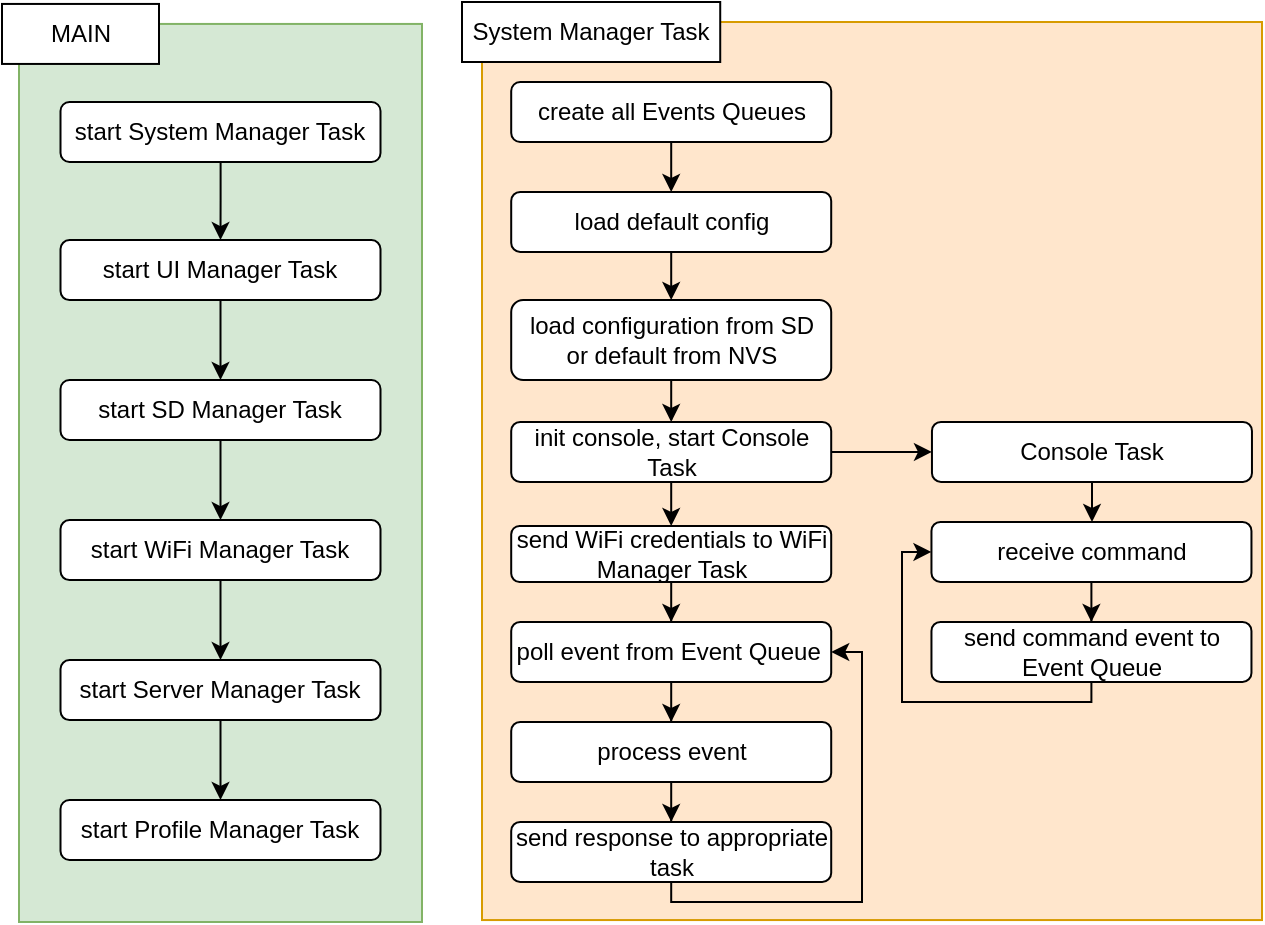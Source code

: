 <mxfile version="22.1.17" type="device">
  <diagram name="Strona-1" id="QGczORv0UqKZ5apIK8_u">
    <mxGraphModel dx="1018" dy="517" grid="1" gridSize="10" guides="1" tooltips="1" connect="1" arrows="1" fold="1" page="1" pageScale="1" pageWidth="3600" pageHeight="4800" math="0" shadow="0">
      <root>
        <mxCell id="0" />
        <mxCell id="1" parent="0" />
        <mxCell id="wlZTuIflVcCgHiDRNBI7-1" value="" style="rounded=0;whiteSpace=wrap;html=1;fillColor=#d5e8d4;strokeColor=#82b366;" vertex="1" parent="1">
          <mxGeometry x="8.5" y="10.97" width="201.5" height="449.03" as="geometry" />
        </mxCell>
        <mxCell id="wlZTuIflVcCgHiDRNBI7-2" value="MAIN" style="rounded=0;whiteSpace=wrap;html=1;" vertex="1" parent="1">
          <mxGeometry y="0.97" width="78.5" height="30" as="geometry" />
        </mxCell>
        <mxCell id="wlZTuIflVcCgHiDRNBI7-3" style="edgeStyle=orthogonalEdgeStyle;rounded=0;orthogonalLoop=1;jettySize=auto;html=1;" edge="1" parent="1" source="wlZTuIflVcCgHiDRNBI7-4" target="wlZTuIflVcCgHiDRNBI7-8">
          <mxGeometry relative="1" as="geometry" />
        </mxCell>
        <mxCell id="wlZTuIflVcCgHiDRNBI7-4" value="start UI Manager Task" style="rounded=1;whiteSpace=wrap;html=1;" vertex="1" parent="1">
          <mxGeometry x="29.25" y="119.03" width="160" height="30" as="geometry" />
        </mxCell>
        <mxCell id="wlZTuIflVcCgHiDRNBI7-5" style="edgeStyle=orthogonalEdgeStyle;rounded=0;orthogonalLoop=1;jettySize=auto;html=1;entryX=0.5;entryY=0;entryDx=0;entryDy=0;" edge="1" parent="1" source="wlZTuIflVcCgHiDRNBI7-6" target="wlZTuIflVcCgHiDRNBI7-4">
          <mxGeometry relative="1" as="geometry" />
        </mxCell>
        <mxCell id="wlZTuIflVcCgHiDRNBI7-6" value="start System Manager Task" style="rounded=1;whiteSpace=wrap;html=1;" vertex="1" parent="1">
          <mxGeometry x="29.25" y="50" width="160" height="30" as="geometry" />
        </mxCell>
        <mxCell id="wlZTuIflVcCgHiDRNBI7-7" style="edgeStyle=orthogonalEdgeStyle;rounded=0;orthogonalLoop=1;jettySize=auto;html=1;entryX=0.5;entryY=0;entryDx=0;entryDy=0;" edge="1" parent="1" source="wlZTuIflVcCgHiDRNBI7-8" target="wlZTuIflVcCgHiDRNBI7-10">
          <mxGeometry relative="1" as="geometry" />
        </mxCell>
        <mxCell id="wlZTuIflVcCgHiDRNBI7-8" value="start SD Manager Task" style="rounded=1;whiteSpace=wrap;html=1;" vertex="1" parent="1">
          <mxGeometry x="29.25" y="189" width="160" height="30" as="geometry" />
        </mxCell>
        <mxCell id="wlZTuIflVcCgHiDRNBI7-9" style="edgeStyle=orthogonalEdgeStyle;rounded=0;orthogonalLoop=1;jettySize=auto;html=1;entryX=0.5;entryY=0;entryDx=0;entryDy=0;" edge="1" parent="1" source="wlZTuIflVcCgHiDRNBI7-10" target="wlZTuIflVcCgHiDRNBI7-12">
          <mxGeometry relative="1" as="geometry" />
        </mxCell>
        <mxCell id="wlZTuIflVcCgHiDRNBI7-10" value="start WiFi Manager Task" style="rounded=1;whiteSpace=wrap;html=1;" vertex="1" parent="1">
          <mxGeometry x="29.25" y="259.03" width="160" height="30" as="geometry" />
        </mxCell>
        <mxCell id="wlZTuIflVcCgHiDRNBI7-11" style="edgeStyle=orthogonalEdgeStyle;rounded=0;orthogonalLoop=1;jettySize=auto;html=1;entryX=0.5;entryY=0;entryDx=0;entryDy=0;" edge="1" parent="1" source="wlZTuIflVcCgHiDRNBI7-12" target="wlZTuIflVcCgHiDRNBI7-13">
          <mxGeometry relative="1" as="geometry" />
        </mxCell>
        <mxCell id="wlZTuIflVcCgHiDRNBI7-12" value="start Server Manager Task" style="rounded=1;whiteSpace=wrap;html=1;" vertex="1" parent="1">
          <mxGeometry x="29.25" y="329.03" width="160" height="30" as="geometry" />
        </mxCell>
        <mxCell id="wlZTuIflVcCgHiDRNBI7-13" value="start Profile Manager Task" style="rounded=1;whiteSpace=wrap;html=1;" vertex="1" parent="1">
          <mxGeometry x="29.25" y="399" width="160" height="30" as="geometry" />
        </mxCell>
        <mxCell id="wlZTuIflVcCgHiDRNBI7-14" value="" style="rounded=0;whiteSpace=wrap;html=1;fillColor=#ffe6cc;strokeColor=#d79b00;" vertex="1" parent="1">
          <mxGeometry x="240" y="10" width="390" height="449.03" as="geometry" />
        </mxCell>
        <mxCell id="wlZTuIflVcCgHiDRNBI7-15" style="edgeStyle=orthogonalEdgeStyle;rounded=0;orthogonalLoop=1;jettySize=auto;html=1;entryX=0.5;entryY=0;entryDx=0;entryDy=0;" edge="1" parent="1" source="wlZTuIflVcCgHiDRNBI7-16" target="wlZTuIflVcCgHiDRNBI7-35">
          <mxGeometry relative="1" as="geometry" />
        </mxCell>
        <mxCell id="wlZTuIflVcCgHiDRNBI7-16" value="load default config" style="rounded=1;whiteSpace=wrap;html=1;" vertex="1" parent="1">
          <mxGeometry x="254.6" y="94.97" width="160" height="30" as="geometry" />
        </mxCell>
        <mxCell id="wlZTuIflVcCgHiDRNBI7-17" value="System Manager Task" style="rounded=0;whiteSpace=wrap;html=1;" vertex="1" parent="1">
          <mxGeometry x="230" y="2.731e-14" width="129.11" height="30" as="geometry" />
        </mxCell>
        <mxCell id="wlZTuIflVcCgHiDRNBI7-18" style="edgeStyle=orthogonalEdgeStyle;rounded=0;orthogonalLoop=1;jettySize=auto;html=1;entryX=0.5;entryY=0;entryDx=0;entryDy=0;" edge="1" parent="1" source="wlZTuIflVcCgHiDRNBI7-19" target="wlZTuIflVcCgHiDRNBI7-16">
          <mxGeometry relative="1" as="geometry" />
        </mxCell>
        <mxCell id="wlZTuIflVcCgHiDRNBI7-19" value="create all Events Queues" style="rounded=1;whiteSpace=wrap;html=1;" vertex="1" parent="1">
          <mxGeometry x="254.6" y="40.0" width="160" height="30" as="geometry" />
        </mxCell>
        <mxCell id="wlZTuIflVcCgHiDRNBI7-20" style="edgeStyle=orthogonalEdgeStyle;rounded=0;orthogonalLoop=1;jettySize=auto;html=1;entryX=0.5;entryY=0;entryDx=0;entryDy=0;" edge="1" parent="1" source="wlZTuIflVcCgHiDRNBI7-38" target="wlZTuIflVcCgHiDRNBI7-22">
          <mxGeometry relative="1" as="geometry" />
        </mxCell>
        <mxCell id="wlZTuIflVcCgHiDRNBI7-21" style="edgeStyle=orthogonalEdgeStyle;rounded=0;orthogonalLoop=1;jettySize=auto;html=1;entryX=1;entryY=0.5;entryDx=0;entryDy=0;" edge="1" parent="1" source="wlZTuIflVcCgHiDRNBI7-22" target="wlZTuIflVcCgHiDRNBI7-28">
          <mxGeometry relative="1" as="geometry">
            <Array as="points">
              <mxPoint x="335" y="450.03" />
              <mxPoint x="430" y="450.03" />
              <mxPoint x="430" y="325.03" />
            </Array>
          </mxGeometry>
        </mxCell>
        <mxCell id="wlZTuIflVcCgHiDRNBI7-22" value="send response to appropriate task" style="rounded=1;whiteSpace=wrap;html=1;" vertex="1" parent="1">
          <mxGeometry x="254.6" y="409.94" width="160" height="30" as="geometry" />
        </mxCell>
        <mxCell id="wlZTuIflVcCgHiDRNBI7-23" style="edgeStyle=orthogonalEdgeStyle;rounded=0;orthogonalLoop=1;jettySize=auto;html=1;" edge="1" parent="1" source="wlZTuIflVcCgHiDRNBI7-24" target="wlZTuIflVcCgHiDRNBI7-26">
          <mxGeometry relative="1" as="geometry" />
        </mxCell>
        <mxCell id="wlZTuIflVcCgHiDRNBI7-24" value="receive command" style="rounded=1;whiteSpace=wrap;html=1;" vertex="1" parent="1">
          <mxGeometry x="464.73" y="259.97" width="160" height="30" as="geometry" />
        </mxCell>
        <mxCell id="wlZTuIflVcCgHiDRNBI7-25" style="edgeStyle=orthogonalEdgeStyle;rounded=0;orthogonalLoop=1;jettySize=auto;html=1;entryX=0;entryY=0.5;entryDx=0;entryDy=0;" edge="1" parent="1" source="wlZTuIflVcCgHiDRNBI7-26" target="wlZTuIflVcCgHiDRNBI7-24">
          <mxGeometry relative="1" as="geometry">
            <Array as="points">
              <mxPoint x="544.98" y="349.97" />
              <mxPoint x="449.98" y="349.97" />
              <mxPoint x="449.98" y="274.97" />
            </Array>
          </mxGeometry>
        </mxCell>
        <mxCell id="wlZTuIflVcCgHiDRNBI7-26" value="send command event to Event Queue" style="rounded=1;whiteSpace=wrap;html=1;" vertex="1" parent="1">
          <mxGeometry x="464.73" y="309.97" width="160" height="30" as="geometry" />
        </mxCell>
        <mxCell id="wlZTuIflVcCgHiDRNBI7-27" style="edgeStyle=orthogonalEdgeStyle;rounded=0;orthogonalLoop=1;jettySize=auto;html=1;entryX=0.5;entryY=0;entryDx=0;entryDy=0;" edge="1" parent="1" source="wlZTuIflVcCgHiDRNBI7-28" target="wlZTuIflVcCgHiDRNBI7-38">
          <mxGeometry relative="1" as="geometry" />
        </mxCell>
        <mxCell id="wlZTuIflVcCgHiDRNBI7-28" value="poll event from Event Queue&amp;nbsp;" style="rounded=1;whiteSpace=wrap;html=1;" vertex="1" parent="1">
          <mxGeometry x="254.6" y="309.97" width="160" height="30" as="geometry" />
        </mxCell>
        <mxCell id="wlZTuIflVcCgHiDRNBI7-29" style="edgeStyle=orthogonalEdgeStyle;rounded=0;orthogonalLoop=1;jettySize=auto;html=1;" edge="1" parent="1" source="wlZTuIflVcCgHiDRNBI7-31" target="wlZTuIflVcCgHiDRNBI7-37">
          <mxGeometry relative="1" as="geometry" />
        </mxCell>
        <mxCell id="wlZTuIflVcCgHiDRNBI7-30" style="edgeStyle=orthogonalEdgeStyle;rounded=0;orthogonalLoop=1;jettySize=auto;html=1;entryX=0;entryY=0.5;entryDx=0;entryDy=0;" edge="1" parent="1" source="wlZTuIflVcCgHiDRNBI7-31" target="wlZTuIflVcCgHiDRNBI7-33">
          <mxGeometry relative="1" as="geometry">
            <Array as="points">
              <mxPoint x="450" y="225.03" />
              <mxPoint x="450" y="225.03" />
            </Array>
          </mxGeometry>
        </mxCell>
        <mxCell id="wlZTuIflVcCgHiDRNBI7-31" value="init console, start Console Task" style="rounded=1;whiteSpace=wrap;html=1;" vertex="1" parent="1">
          <mxGeometry x="254.6" y="209.97" width="160" height="30" as="geometry" />
        </mxCell>
        <mxCell id="wlZTuIflVcCgHiDRNBI7-32" style="edgeStyle=orthogonalEdgeStyle;rounded=0;orthogonalLoop=1;jettySize=auto;html=1;entryX=0.5;entryY=0;entryDx=0;entryDy=0;" edge="1" parent="1" source="wlZTuIflVcCgHiDRNBI7-33" target="wlZTuIflVcCgHiDRNBI7-24">
          <mxGeometry relative="1" as="geometry" />
        </mxCell>
        <mxCell id="wlZTuIflVcCgHiDRNBI7-33" value="Console Task" style="rounded=1;whiteSpace=wrap;html=1;" vertex="1" parent="1">
          <mxGeometry x="464.98" y="209.97" width="160" height="30" as="geometry" />
        </mxCell>
        <mxCell id="wlZTuIflVcCgHiDRNBI7-34" style="edgeStyle=orthogonalEdgeStyle;rounded=0;orthogonalLoop=1;jettySize=auto;html=1;entryX=0.5;entryY=0;entryDx=0;entryDy=0;" edge="1" parent="1" source="wlZTuIflVcCgHiDRNBI7-35" target="wlZTuIflVcCgHiDRNBI7-31">
          <mxGeometry relative="1" as="geometry" />
        </mxCell>
        <mxCell id="wlZTuIflVcCgHiDRNBI7-35" value="load configuration from SD &lt;br&gt;or default from NVS" style="rounded=1;whiteSpace=wrap;html=1;" vertex="1" parent="1">
          <mxGeometry x="254.6" y="148.97" width="160" height="40" as="geometry" />
        </mxCell>
        <mxCell id="wlZTuIflVcCgHiDRNBI7-36" style="edgeStyle=orthogonalEdgeStyle;rounded=0;orthogonalLoop=1;jettySize=auto;html=1;entryX=0.5;entryY=0;entryDx=0;entryDy=0;" edge="1" parent="1" source="wlZTuIflVcCgHiDRNBI7-37" target="wlZTuIflVcCgHiDRNBI7-28">
          <mxGeometry relative="1" as="geometry" />
        </mxCell>
        <mxCell id="wlZTuIflVcCgHiDRNBI7-37" value="send WiFi credentials to WiFi Manager Task" style="rounded=1;whiteSpace=wrap;html=1;" vertex="1" parent="1">
          <mxGeometry x="254.6" y="261.97" width="160" height="28" as="geometry" />
        </mxCell>
        <mxCell id="wlZTuIflVcCgHiDRNBI7-38" value="process event" style="rounded=1;whiteSpace=wrap;html=1;" vertex="1" parent="1">
          <mxGeometry x="254.6" y="359.97" width="160" height="30" as="geometry" />
        </mxCell>
      </root>
    </mxGraphModel>
  </diagram>
</mxfile>
